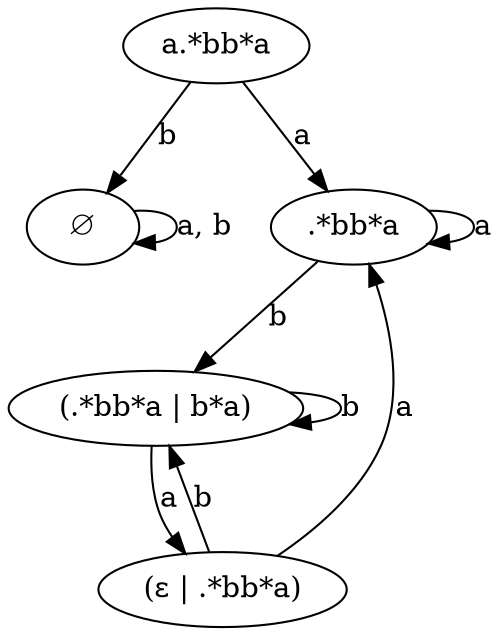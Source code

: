 digraph example {
    N0[label="a.*bb*a"];
    N4[label="∅"];
    N2[label="(.*bb*a | b*a)"];
    N1[label=".*bb*a"];
    N3[label="(ε | .*bb*a)"];
    N3 -> N1[label="a"];
    N0 -> N1[label="a"];
    N1 -> N1[label="a"];
    N4 -> N4[label="a, b"];
    N1 -> N2[label="b"];
    N2 -> N2[label="b"];
    N3 -> N2[label="b"];
    N2 -> N3[label="a"];
    N0 -> N4[label="b"];
}
